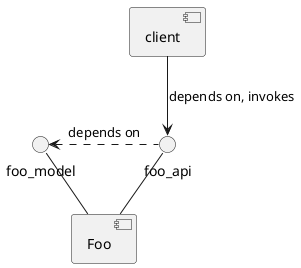 @startuml

[client]
foo_model -- [Foo]
foo_api -- [Foo]

foo_model <. foo_api : depends on

client --> foo_api : depends on, invokes

@enduml